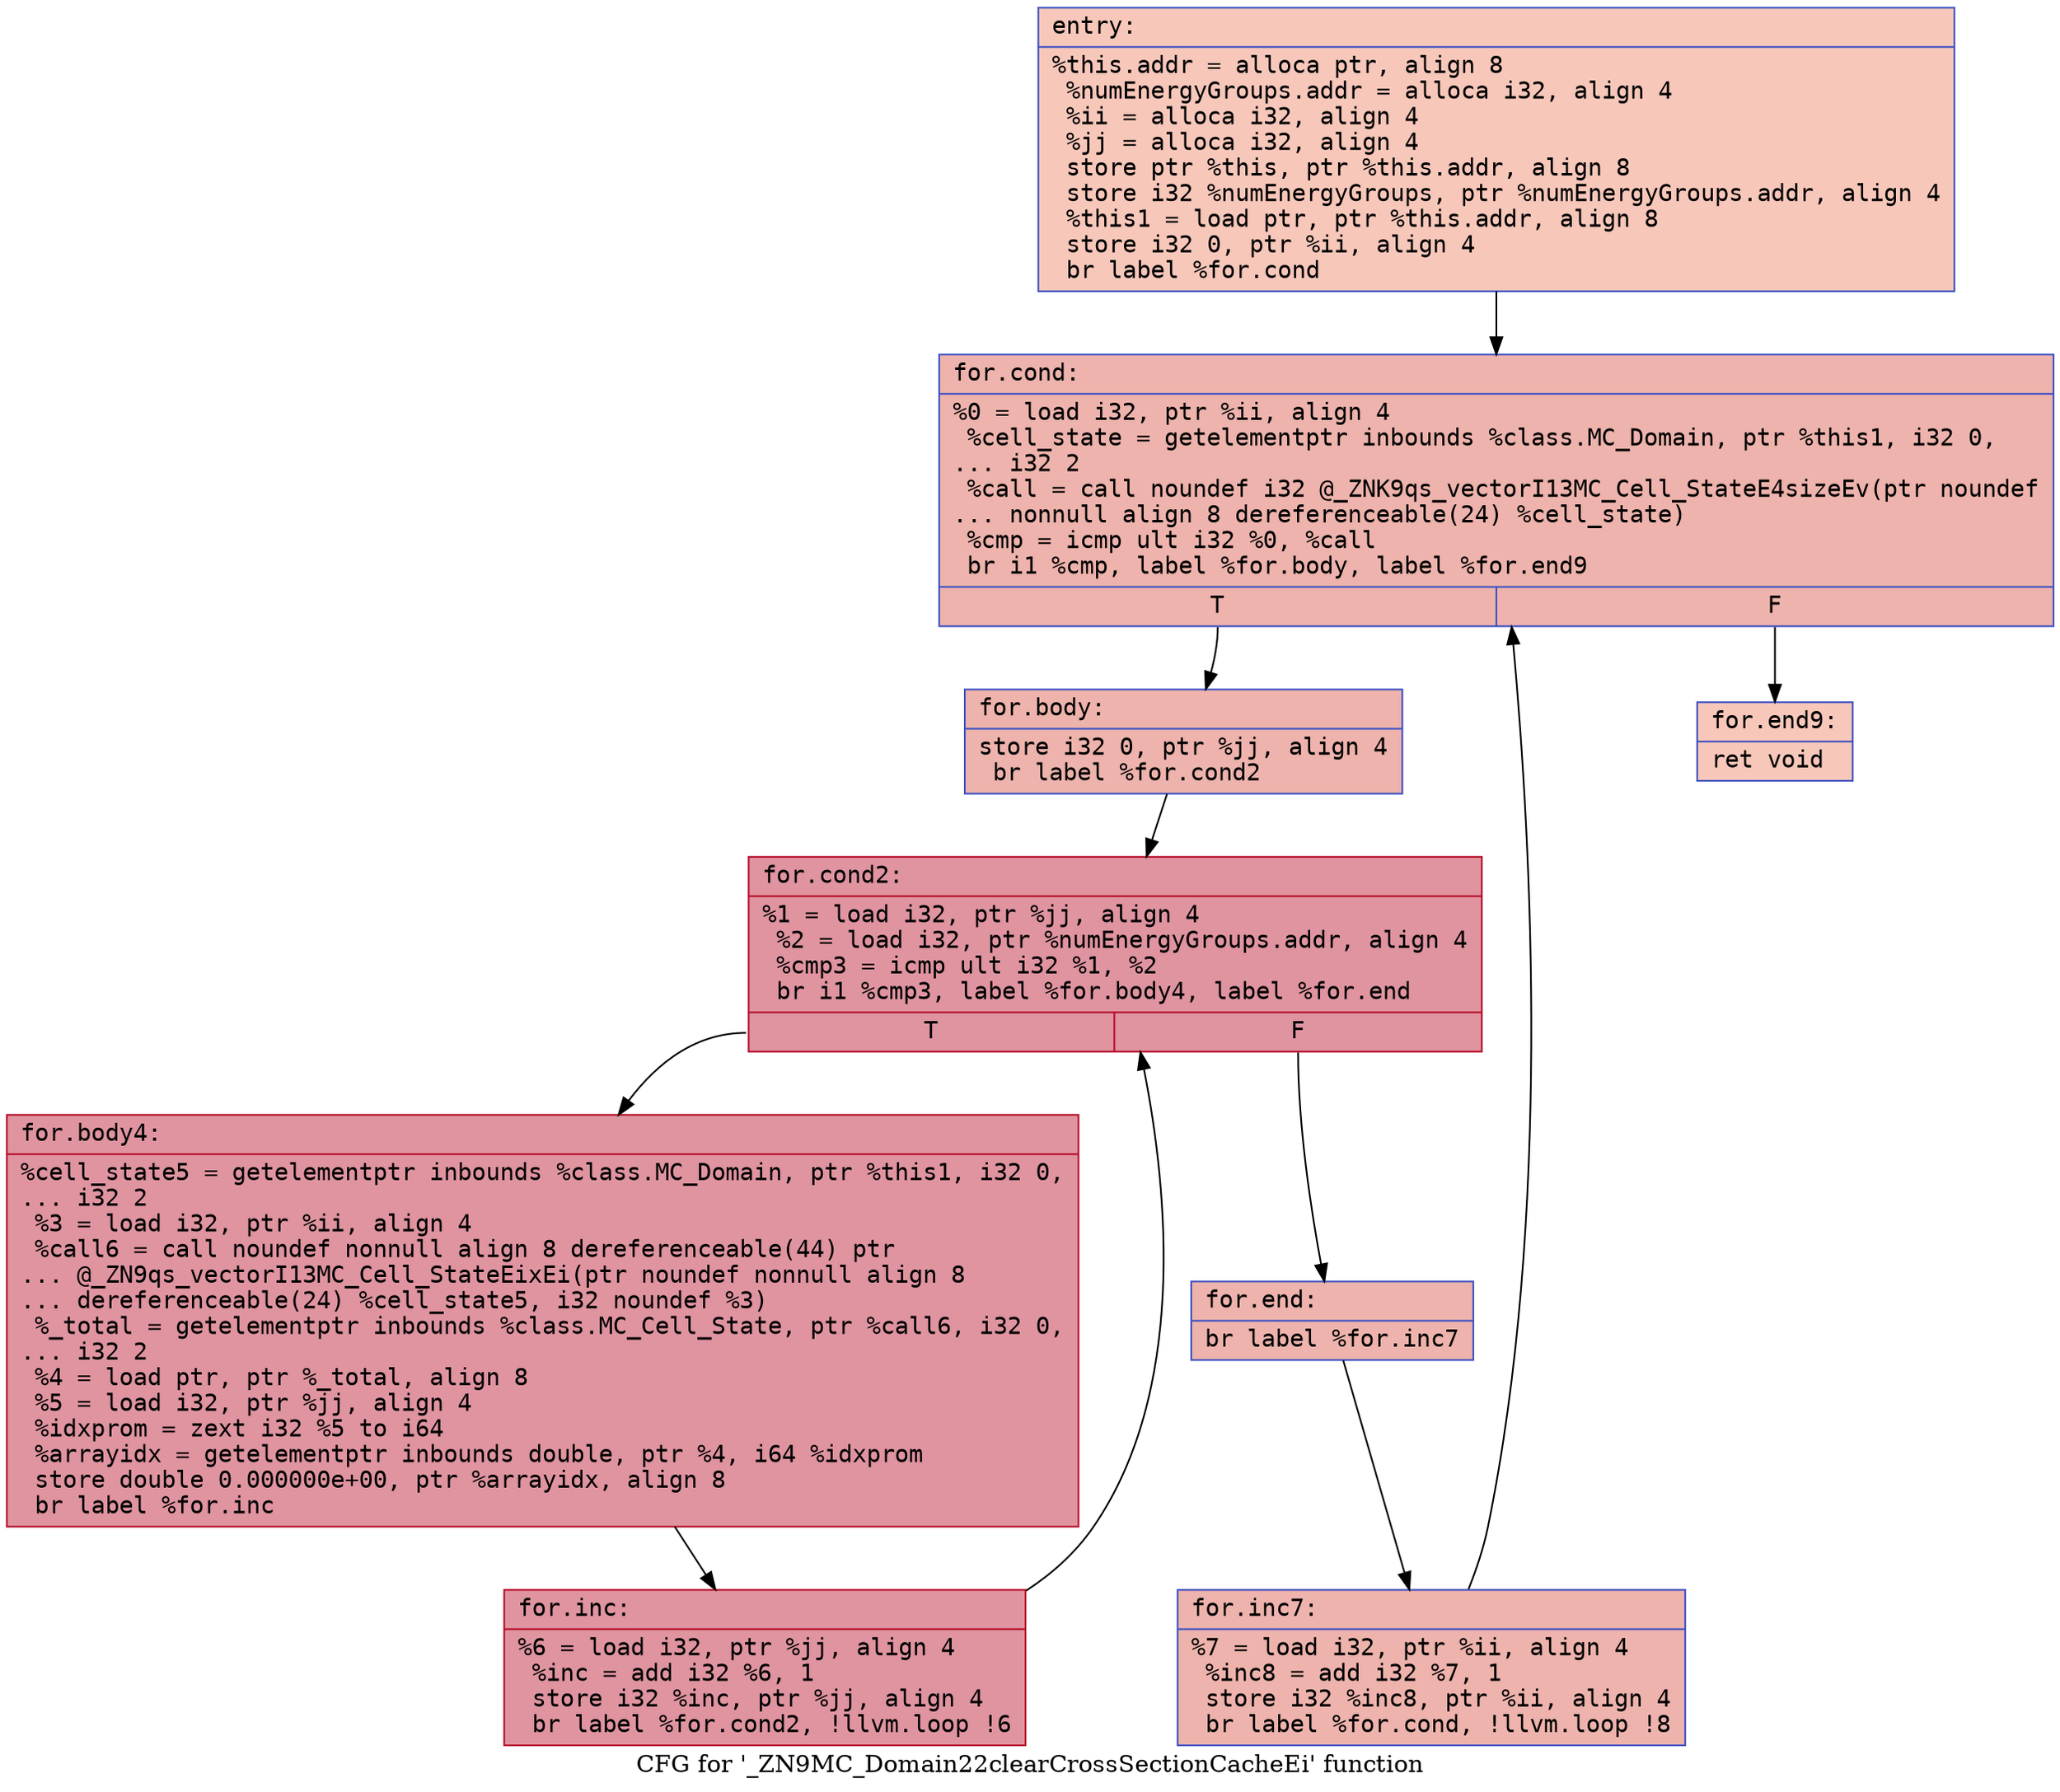 digraph "CFG for '_ZN9MC_Domain22clearCrossSectionCacheEi' function" {
	label="CFG for '_ZN9MC_Domain22clearCrossSectionCacheEi' function";

	Node0x55dfe4ba9040 [shape=record,color="#3d50c3ff", style=filled, fillcolor="#ec7f6370" fontname="Courier",label="{entry:\l|  %this.addr = alloca ptr, align 8\l  %numEnergyGroups.addr = alloca i32, align 4\l  %ii = alloca i32, align 4\l  %jj = alloca i32, align 4\l  store ptr %this, ptr %this.addr, align 8\l  store i32 %numEnergyGroups, ptr %numEnergyGroups.addr, align 4\l  %this1 = load ptr, ptr %this.addr, align 8\l  store i32 0, ptr %ii, align 4\l  br label %for.cond\l}"];
	Node0x55dfe4ba9040 -> Node0x55dfe4ba95f0[tooltip="entry -> for.cond\nProbability 100.00%" ];
	Node0x55dfe4ba95f0 [shape=record,color="#3d50c3ff", style=filled, fillcolor="#d6524470" fontname="Courier",label="{for.cond:\l|  %0 = load i32, ptr %ii, align 4\l  %cell_state = getelementptr inbounds %class.MC_Domain, ptr %this1, i32 0,\l... i32 2\l  %call = call noundef i32 @_ZNK9qs_vectorI13MC_Cell_StateE4sizeEv(ptr noundef\l... nonnull align 8 dereferenceable(24) %cell_state)\l  %cmp = icmp ult i32 %0, %call\l  br i1 %cmp, label %for.body, label %for.end9\l|{<s0>T|<s1>F}}"];
	Node0x55dfe4ba95f0:s0 -> Node0x55dfe4ba99e0[tooltip="for.cond -> for.body\nProbability 96.88%" ];
	Node0x55dfe4ba95f0:s1 -> Node0x55dfe4ba9bd0[tooltip="for.cond -> for.end9\nProbability 3.12%" ];
	Node0x55dfe4ba99e0 [shape=record,color="#3d50c3ff", style=filled, fillcolor="#d6524470" fontname="Courier",label="{for.body:\l|  store i32 0, ptr %jj, align 4\l  br label %for.cond2\l}"];
	Node0x55dfe4ba99e0 -> Node0x55dfe4ba9dd0[tooltip="for.body -> for.cond2\nProbability 100.00%" ];
	Node0x55dfe4ba9dd0 [shape=record,color="#b70d28ff", style=filled, fillcolor="#b70d2870" fontname="Courier",label="{for.cond2:\l|  %1 = load i32, ptr %jj, align 4\l  %2 = load i32, ptr %numEnergyGroups.addr, align 4\l  %cmp3 = icmp ult i32 %1, %2\l  br i1 %cmp3, label %for.body4, label %for.end\l|{<s0>T|<s1>F}}"];
	Node0x55dfe4ba9dd0:s0 -> Node0x55dfe4baa0d0[tooltip="for.cond2 -> for.body4\nProbability 96.88%" ];
	Node0x55dfe4ba9dd0:s1 -> Node0x55dfe4baa120[tooltip="for.cond2 -> for.end\nProbability 3.12%" ];
	Node0x55dfe4baa0d0 [shape=record,color="#b70d28ff", style=filled, fillcolor="#b70d2870" fontname="Courier",label="{for.body4:\l|  %cell_state5 = getelementptr inbounds %class.MC_Domain, ptr %this1, i32 0,\l... i32 2\l  %3 = load i32, ptr %ii, align 4\l  %call6 = call noundef nonnull align 8 dereferenceable(44) ptr\l... @_ZN9qs_vectorI13MC_Cell_StateEixEi(ptr noundef nonnull align 8\l... dereferenceable(24) %cell_state5, i32 noundef %3)\l  %_total = getelementptr inbounds %class.MC_Cell_State, ptr %call6, i32 0,\l... i32 2\l  %4 = load ptr, ptr %_total, align 8\l  %5 = load i32, ptr %jj, align 4\l  %idxprom = zext i32 %5 to i64\l  %arrayidx = getelementptr inbounds double, ptr %4, i64 %idxprom\l  store double 0.000000e+00, ptr %arrayidx, align 8\l  br label %for.inc\l}"];
	Node0x55dfe4baa0d0 -> Node0x55dfe4baa920[tooltip="for.body4 -> for.inc\nProbability 100.00%" ];
	Node0x55dfe4baa920 [shape=record,color="#b70d28ff", style=filled, fillcolor="#b70d2870" fontname="Courier",label="{for.inc:\l|  %6 = load i32, ptr %jj, align 4\l  %inc = add i32 %6, 1\l  store i32 %inc, ptr %jj, align 4\l  br label %for.cond2, !llvm.loop !6\l}"];
	Node0x55dfe4baa920 -> Node0x55dfe4ba9dd0[tooltip="for.inc -> for.cond2\nProbability 100.00%" ];
	Node0x55dfe4baa120 [shape=record,color="#3d50c3ff", style=filled, fillcolor="#d6524470" fontname="Courier",label="{for.end:\l|  br label %for.inc7\l}"];
	Node0x55dfe4baa120 -> Node0x55dfe4baaf20[tooltip="for.end -> for.inc7\nProbability 100.00%" ];
	Node0x55dfe4baaf20 [shape=record,color="#3d50c3ff", style=filled, fillcolor="#d6524470" fontname="Courier",label="{for.inc7:\l|  %7 = load i32, ptr %ii, align 4\l  %inc8 = add i32 %7, 1\l  store i32 %inc8, ptr %ii, align 4\l  br label %for.cond, !llvm.loop !8\l}"];
	Node0x55dfe4baaf20 -> Node0x55dfe4ba95f0[tooltip="for.inc7 -> for.cond\nProbability 100.00%" ];
	Node0x55dfe4ba9bd0 [shape=record,color="#3d50c3ff", style=filled, fillcolor="#ec7f6370" fontname="Courier",label="{for.end9:\l|  ret void\l}"];
}
